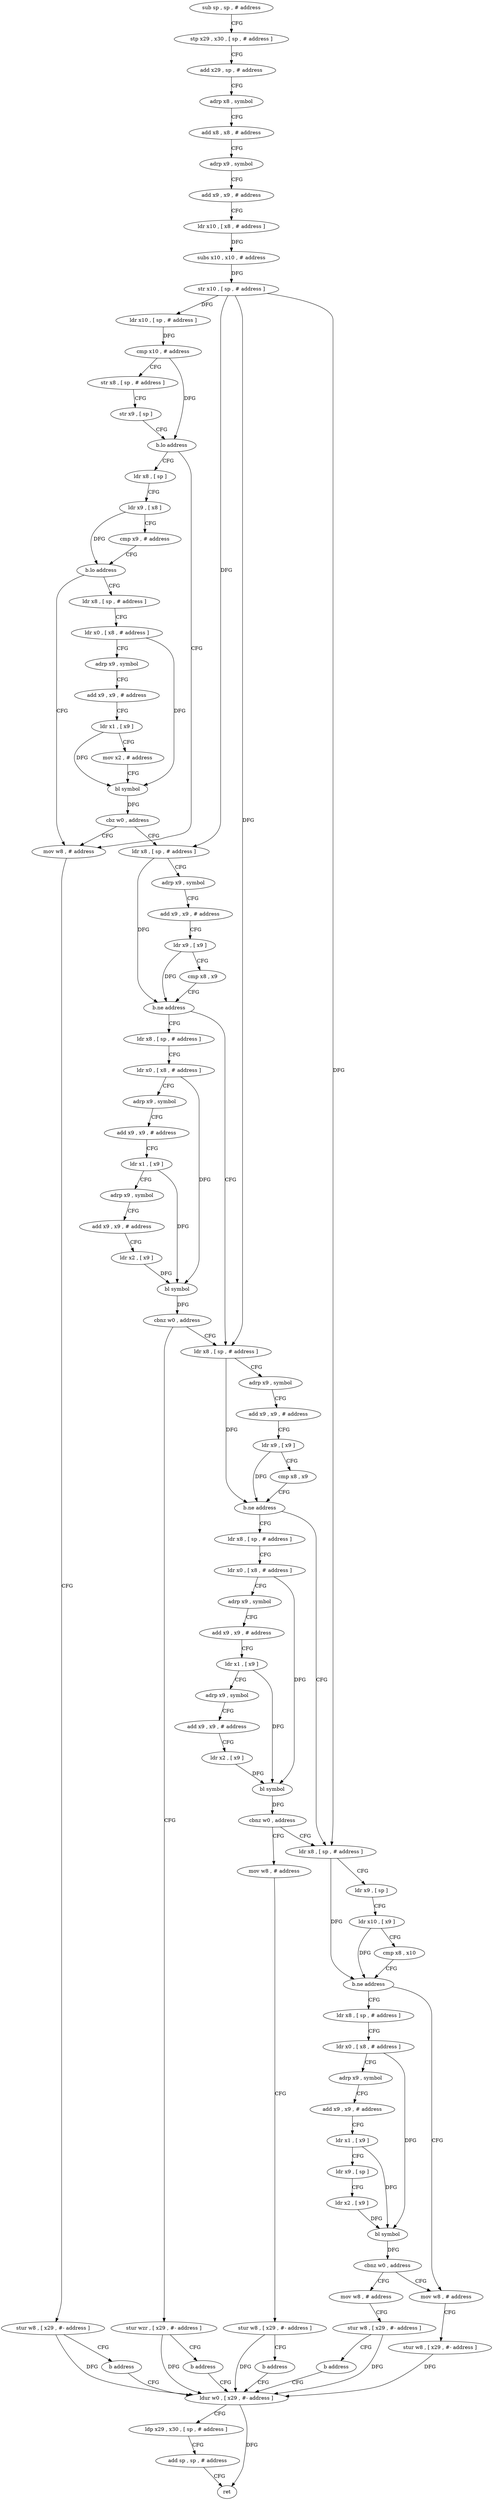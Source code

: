 digraph "func" {
"4205300" [label = "sub sp , sp , # address" ]
"4205304" [label = "stp x29 , x30 , [ sp , # address ]" ]
"4205308" [label = "add x29 , sp , # address" ]
"4205312" [label = "adrp x8 , symbol" ]
"4205316" [label = "add x8 , x8 , # address" ]
"4205320" [label = "adrp x9 , symbol" ]
"4205324" [label = "add x9 , x9 , # address" ]
"4205328" [label = "ldr x10 , [ x8 , # address ]" ]
"4205332" [label = "subs x10 , x10 , # address" ]
"4205336" [label = "str x10 , [ sp , # address ]" ]
"4205340" [label = "ldr x10 , [ sp , # address ]" ]
"4205344" [label = "cmp x10 , # address" ]
"4205348" [label = "str x8 , [ sp , # address ]" ]
"4205352" [label = "str x9 , [ sp ]" ]
"4205356" [label = "b.lo address" ]
"4205408" [label = "mov w8 , # address" ]
"4205360" [label = "ldr x8 , [ sp ]" ]
"4205412" [label = "stur w8 , [ x29 , #- address ]" ]
"4205416" [label = "b address" ]
"4205644" [label = "ldur w0 , [ x29 , #- address ]" ]
"4205364" [label = "ldr x9 , [ x8 ]" ]
"4205368" [label = "cmp x9 , # address" ]
"4205372" [label = "b.lo address" ]
"4205376" [label = "ldr x8 , [ sp , # address ]" ]
"4205648" [label = "ldp x29 , x30 , [ sp , # address ]" ]
"4205652" [label = "add sp , sp , # address" ]
"4205656" [label = "ret" ]
"4205380" [label = "ldr x0 , [ x8 , # address ]" ]
"4205384" [label = "adrp x9 , symbol" ]
"4205388" [label = "add x9 , x9 , # address" ]
"4205392" [label = "ldr x1 , [ x9 ]" ]
"4205396" [label = "mov x2 , # address" ]
"4205400" [label = "bl symbol" ]
"4205404" [label = "cbz w0 , address" ]
"4205420" [label = "ldr x8 , [ sp , # address ]" ]
"4205424" [label = "adrp x9 , symbol" ]
"4205428" [label = "add x9 , x9 , # address" ]
"4205432" [label = "ldr x9 , [ x9 ]" ]
"4205436" [label = "cmp x8 , x9" ]
"4205440" [label = "b.ne address" ]
"4205492" [label = "ldr x8 , [ sp , # address ]" ]
"4205444" [label = "ldr x8 , [ sp , # address ]" ]
"4205496" [label = "adrp x9 , symbol" ]
"4205500" [label = "add x9 , x9 , # address" ]
"4205504" [label = "ldr x9 , [ x9 ]" ]
"4205508" [label = "cmp x8 , x9" ]
"4205512" [label = "b.ne address" ]
"4205568" [label = "ldr x8 , [ sp , # address ]" ]
"4205516" [label = "ldr x8 , [ sp , # address ]" ]
"4205448" [label = "ldr x0 , [ x8 , # address ]" ]
"4205452" [label = "adrp x9 , symbol" ]
"4205456" [label = "add x9 , x9 , # address" ]
"4205460" [label = "ldr x1 , [ x9 ]" ]
"4205464" [label = "adrp x9 , symbol" ]
"4205468" [label = "add x9 , x9 , # address" ]
"4205472" [label = "ldr x2 , [ x9 ]" ]
"4205476" [label = "bl symbol" ]
"4205480" [label = "cbnz w0 , address" ]
"4205484" [label = "stur wzr , [ x29 , #- address ]" ]
"4205572" [label = "ldr x9 , [ sp ]" ]
"4205576" [label = "ldr x10 , [ x9 ]" ]
"4205580" [label = "cmp x8 , x10" ]
"4205584" [label = "b.ne address" ]
"4205636" [label = "mov w8 , # address" ]
"4205588" [label = "ldr x8 , [ sp , # address ]" ]
"4205520" [label = "ldr x0 , [ x8 , # address ]" ]
"4205524" [label = "adrp x9 , symbol" ]
"4205528" [label = "add x9 , x9 , # address" ]
"4205532" [label = "ldr x1 , [ x9 ]" ]
"4205536" [label = "adrp x9 , symbol" ]
"4205540" [label = "add x9 , x9 , # address" ]
"4205544" [label = "ldr x2 , [ x9 ]" ]
"4205548" [label = "bl symbol" ]
"4205552" [label = "cbnz w0 , address" ]
"4205556" [label = "mov w8 , # address" ]
"4205488" [label = "b address" ]
"4205640" [label = "stur w8 , [ x29 , #- address ]" ]
"4205592" [label = "ldr x0 , [ x8 , # address ]" ]
"4205596" [label = "adrp x9 , symbol" ]
"4205600" [label = "add x9 , x9 , # address" ]
"4205604" [label = "ldr x1 , [ x9 ]" ]
"4205608" [label = "ldr x9 , [ sp ]" ]
"4205612" [label = "ldr x2 , [ x9 ]" ]
"4205616" [label = "bl symbol" ]
"4205620" [label = "cbnz w0 , address" ]
"4205624" [label = "mov w8 , # address" ]
"4205560" [label = "stur w8 , [ x29 , #- address ]" ]
"4205564" [label = "b address" ]
"4205628" [label = "stur w8 , [ x29 , #- address ]" ]
"4205632" [label = "b address" ]
"4205300" -> "4205304" [ label = "CFG" ]
"4205304" -> "4205308" [ label = "CFG" ]
"4205308" -> "4205312" [ label = "CFG" ]
"4205312" -> "4205316" [ label = "CFG" ]
"4205316" -> "4205320" [ label = "CFG" ]
"4205320" -> "4205324" [ label = "CFG" ]
"4205324" -> "4205328" [ label = "CFG" ]
"4205328" -> "4205332" [ label = "DFG" ]
"4205332" -> "4205336" [ label = "DFG" ]
"4205336" -> "4205340" [ label = "DFG" ]
"4205336" -> "4205420" [ label = "DFG" ]
"4205336" -> "4205492" [ label = "DFG" ]
"4205336" -> "4205568" [ label = "DFG" ]
"4205340" -> "4205344" [ label = "DFG" ]
"4205344" -> "4205348" [ label = "CFG" ]
"4205344" -> "4205356" [ label = "DFG" ]
"4205348" -> "4205352" [ label = "CFG" ]
"4205352" -> "4205356" [ label = "CFG" ]
"4205356" -> "4205408" [ label = "CFG" ]
"4205356" -> "4205360" [ label = "CFG" ]
"4205408" -> "4205412" [ label = "CFG" ]
"4205360" -> "4205364" [ label = "CFG" ]
"4205412" -> "4205416" [ label = "CFG" ]
"4205412" -> "4205644" [ label = "DFG" ]
"4205416" -> "4205644" [ label = "CFG" ]
"4205644" -> "4205648" [ label = "CFG" ]
"4205644" -> "4205656" [ label = "DFG" ]
"4205364" -> "4205368" [ label = "CFG" ]
"4205364" -> "4205372" [ label = "DFG" ]
"4205368" -> "4205372" [ label = "CFG" ]
"4205372" -> "4205408" [ label = "CFG" ]
"4205372" -> "4205376" [ label = "CFG" ]
"4205376" -> "4205380" [ label = "CFG" ]
"4205648" -> "4205652" [ label = "CFG" ]
"4205652" -> "4205656" [ label = "CFG" ]
"4205380" -> "4205384" [ label = "CFG" ]
"4205380" -> "4205400" [ label = "DFG" ]
"4205384" -> "4205388" [ label = "CFG" ]
"4205388" -> "4205392" [ label = "CFG" ]
"4205392" -> "4205396" [ label = "CFG" ]
"4205392" -> "4205400" [ label = "DFG" ]
"4205396" -> "4205400" [ label = "CFG" ]
"4205400" -> "4205404" [ label = "DFG" ]
"4205404" -> "4205420" [ label = "CFG" ]
"4205404" -> "4205408" [ label = "CFG" ]
"4205420" -> "4205424" [ label = "CFG" ]
"4205420" -> "4205440" [ label = "DFG" ]
"4205424" -> "4205428" [ label = "CFG" ]
"4205428" -> "4205432" [ label = "CFG" ]
"4205432" -> "4205436" [ label = "CFG" ]
"4205432" -> "4205440" [ label = "DFG" ]
"4205436" -> "4205440" [ label = "CFG" ]
"4205440" -> "4205492" [ label = "CFG" ]
"4205440" -> "4205444" [ label = "CFG" ]
"4205492" -> "4205496" [ label = "CFG" ]
"4205492" -> "4205512" [ label = "DFG" ]
"4205444" -> "4205448" [ label = "CFG" ]
"4205496" -> "4205500" [ label = "CFG" ]
"4205500" -> "4205504" [ label = "CFG" ]
"4205504" -> "4205508" [ label = "CFG" ]
"4205504" -> "4205512" [ label = "DFG" ]
"4205508" -> "4205512" [ label = "CFG" ]
"4205512" -> "4205568" [ label = "CFG" ]
"4205512" -> "4205516" [ label = "CFG" ]
"4205568" -> "4205572" [ label = "CFG" ]
"4205568" -> "4205584" [ label = "DFG" ]
"4205516" -> "4205520" [ label = "CFG" ]
"4205448" -> "4205452" [ label = "CFG" ]
"4205448" -> "4205476" [ label = "DFG" ]
"4205452" -> "4205456" [ label = "CFG" ]
"4205456" -> "4205460" [ label = "CFG" ]
"4205460" -> "4205464" [ label = "CFG" ]
"4205460" -> "4205476" [ label = "DFG" ]
"4205464" -> "4205468" [ label = "CFG" ]
"4205468" -> "4205472" [ label = "CFG" ]
"4205472" -> "4205476" [ label = "DFG" ]
"4205476" -> "4205480" [ label = "DFG" ]
"4205480" -> "4205492" [ label = "CFG" ]
"4205480" -> "4205484" [ label = "CFG" ]
"4205484" -> "4205488" [ label = "CFG" ]
"4205484" -> "4205644" [ label = "DFG" ]
"4205572" -> "4205576" [ label = "CFG" ]
"4205576" -> "4205580" [ label = "CFG" ]
"4205576" -> "4205584" [ label = "DFG" ]
"4205580" -> "4205584" [ label = "CFG" ]
"4205584" -> "4205636" [ label = "CFG" ]
"4205584" -> "4205588" [ label = "CFG" ]
"4205636" -> "4205640" [ label = "CFG" ]
"4205588" -> "4205592" [ label = "CFG" ]
"4205520" -> "4205524" [ label = "CFG" ]
"4205520" -> "4205548" [ label = "DFG" ]
"4205524" -> "4205528" [ label = "CFG" ]
"4205528" -> "4205532" [ label = "CFG" ]
"4205532" -> "4205536" [ label = "CFG" ]
"4205532" -> "4205548" [ label = "DFG" ]
"4205536" -> "4205540" [ label = "CFG" ]
"4205540" -> "4205544" [ label = "CFG" ]
"4205544" -> "4205548" [ label = "DFG" ]
"4205548" -> "4205552" [ label = "DFG" ]
"4205552" -> "4205568" [ label = "CFG" ]
"4205552" -> "4205556" [ label = "CFG" ]
"4205556" -> "4205560" [ label = "CFG" ]
"4205488" -> "4205644" [ label = "CFG" ]
"4205640" -> "4205644" [ label = "DFG" ]
"4205592" -> "4205596" [ label = "CFG" ]
"4205592" -> "4205616" [ label = "DFG" ]
"4205596" -> "4205600" [ label = "CFG" ]
"4205600" -> "4205604" [ label = "CFG" ]
"4205604" -> "4205608" [ label = "CFG" ]
"4205604" -> "4205616" [ label = "DFG" ]
"4205608" -> "4205612" [ label = "CFG" ]
"4205612" -> "4205616" [ label = "DFG" ]
"4205616" -> "4205620" [ label = "DFG" ]
"4205620" -> "4205636" [ label = "CFG" ]
"4205620" -> "4205624" [ label = "CFG" ]
"4205624" -> "4205628" [ label = "CFG" ]
"4205560" -> "4205564" [ label = "CFG" ]
"4205560" -> "4205644" [ label = "DFG" ]
"4205564" -> "4205644" [ label = "CFG" ]
"4205628" -> "4205632" [ label = "CFG" ]
"4205628" -> "4205644" [ label = "DFG" ]
"4205632" -> "4205644" [ label = "CFG" ]
}
